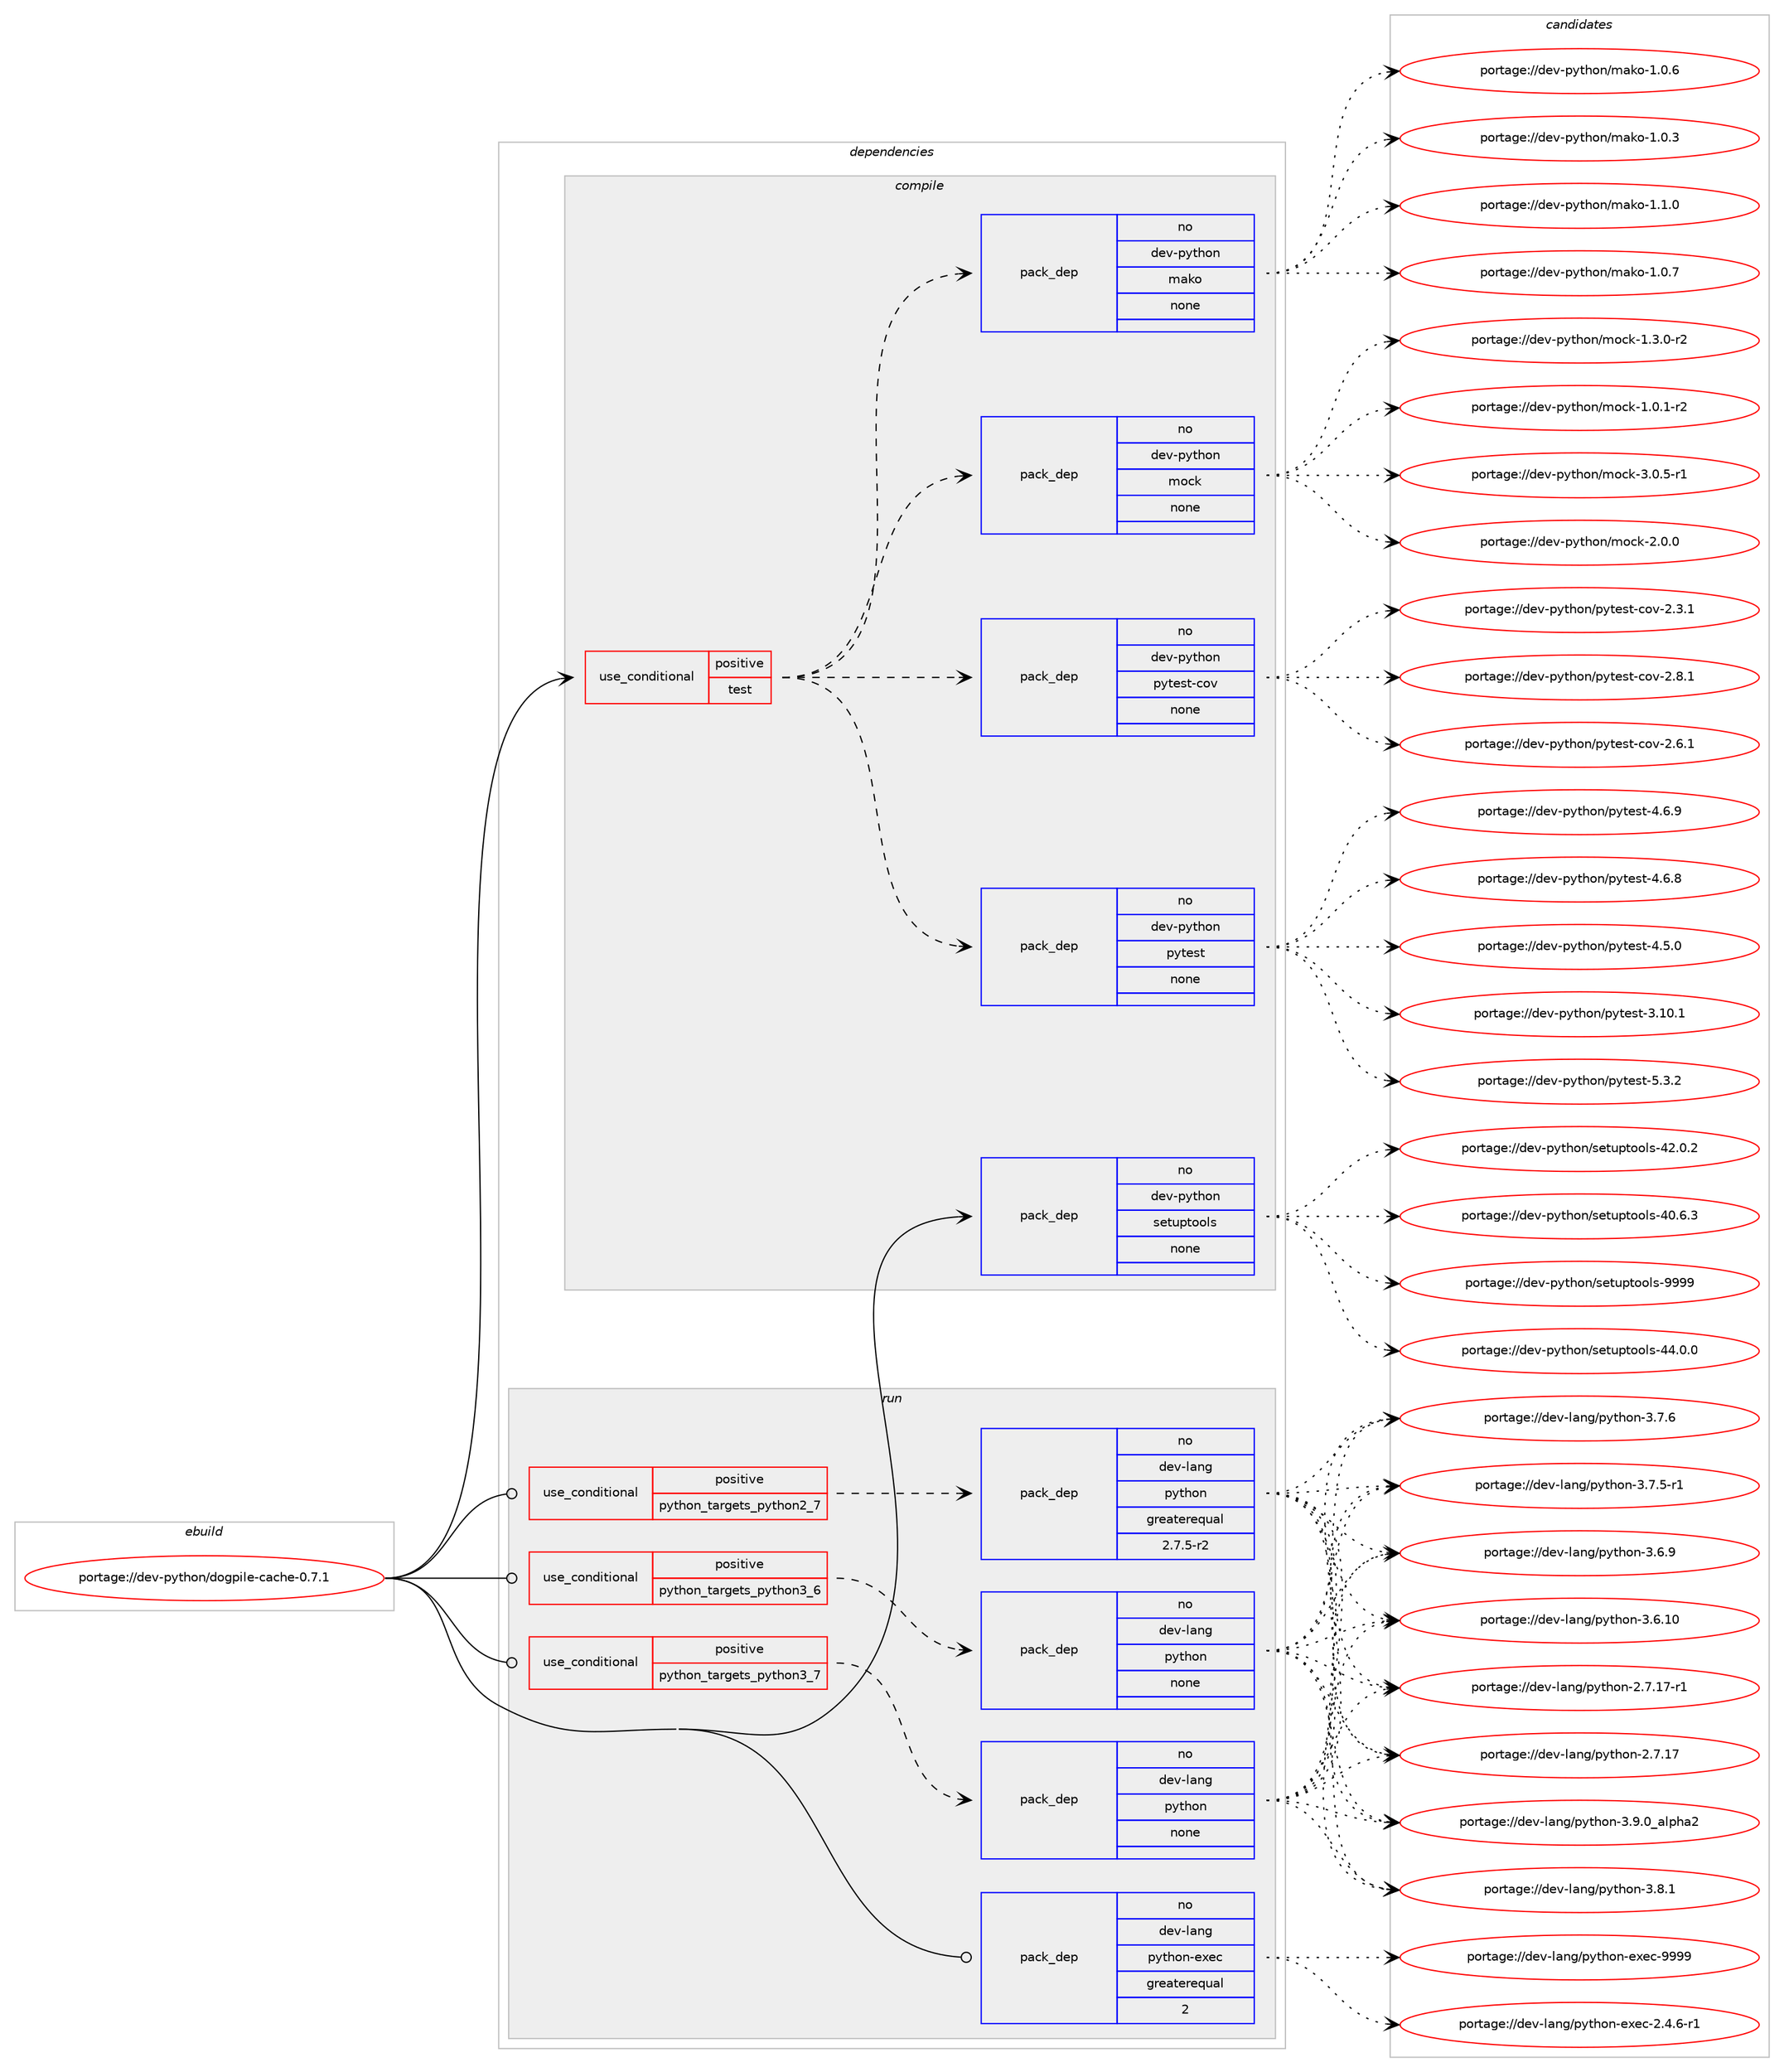 digraph prolog {

# *************
# Graph options
# *************

newrank=true;
concentrate=true;
compound=true;
graph [rankdir=LR,fontname=Helvetica,fontsize=10,ranksep=1.5];#, ranksep=2.5, nodesep=0.2];
edge  [arrowhead=vee];
node  [fontname=Helvetica,fontsize=10];

# **********
# The ebuild
# **********

subgraph cluster_leftcol {
color=gray;
rank=same;
label=<<i>ebuild</i>>;
id [label="portage://dev-python/dogpile-cache-0.7.1", color=red, width=4, href="../dev-python/dogpile-cache-0.7.1.svg"];
}

# ****************
# The dependencies
# ****************

subgraph cluster_midcol {
color=gray;
label=<<i>dependencies</i>>;
subgraph cluster_compile {
fillcolor="#eeeeee";
style=filled;
label=<<i>compile</i>>;
subgraph cond116545 {
dependency463176 [label=<<TABLE BORDER="0" CELLBORDER="1" CELLSPACING="0" CELLPADDING="4"><TR><TD ROWSPAN="3" CELLPADDING="10">use_conditional</TD></TR><TR><TD>positive</TD></TR><TR><TD>test</TD></TR></TABLE>>, shape=none, color=red];
subgraph pack341638 {
dependency463177 [label=<<TABLE BORDER="0" CELLBORDER="1" CELLSPACING="0" CELLPADDING="4" WIDTH="220"><TR><TD ROWSPAN="6" CELLPADDING="30">pack_dep</TD></TR><TR><TD WIDTH="110">no</TD></TR><TR><TD>dev-python</TD></TR><TR><TD>pytest</TD></TR><TR><TD>none</TD></TR><TR><TD></TD></TR></TABLE>>, shape=none, color=blue];
}
dependency463176:e -> dependency463177:w [weight=20,style="dashed",arrowhead="vee"];
subgraph pack341639 {
dependency463178 [label=<<TABLE BORDER="0" CELLBORDER="1" CELLSPACING="0" CELLPADDING="4" WIDTH="220"><TR><TD ROWSPAN="6" CELLPADDING="30">pack_dep</TD></TR><TR><TD WIDTH="110">no</TD></TR><TR><TD>dev-python</TD></TR><TR><TD>pytest-cov</TD></TR><TR><TD>none</TD></TR><TR><TD></TD></TR></TABLE>>, shape=none, color=blue];
}
dependency463176:e -> dependency463178:w [weight=20,style="dashed",arrowhead="vee"];
subgraph pack341640 {
dependency463179 [label=<<TABLE BORDER="0" CELLBORDER="1" CELLSPACING="0" CELLPADDING="4" WIDTH="220"><TR><TD ROWSPAN="6" CELLPADDING="30">pack_dep</TD></TR><TR><TD WIDTH="110">no</TD></TR><TR><TD>dev-python</TD></TR><TR><TD>mock</TD></TR><TR><TD>none</TD></TR><TR><TD></TD></TR></TABLE>>, shape=none, color=blue];
}
dependency463176:e -> dependency463179:w [weight=20,style="dashed",arrowhead="vee"];
subgraph pack341641 {
dependency463180 [label=<<TABLE BORDER="0" CELLBORDER="1" CELLSPACING="0" CELLPADDING="4" WIDTH="220"><TR><TD ROWSPAN="6" CELLPADDING="30">pack_dep</TD></TR><TR><TD WIDTH="110">no</TD></TR><TR><TD>dev-python</TD></TR><TR><TD>mako</TD></TR><TR><TD>none</TD></TR><TR><TD></TD></TR></TABLE>>, shape=none, color=blue];
}
dependency463176:e -> dependency463180:w [weight=20,style="dashed",arrowhead="vee"];
}
id:e -> dependency463176:w [weight=20,style="solid",arrowhead="vee"];
subgraph pack341642 {
dependency463181 [label=<<TABLE BORDER="0" CELLBORDER="1" CELLSPACING="0" CELLPADDING="4" WIDTH="220"><TR><TD ROWSPAN="6" CELLPADDING="30">pack_dep</TD></TR><TR><TD WIDTH="110">no</TD></TR><TR><TD>dev-python</TD></TR><TR><TD>setuptools</TD></TR><TR><TD>none</TD></TR><TR><TD></TD></TR></TABLE>>, shape=none, color=blue];
}
id:e -> dependency463181:w [weight=20,style="solid",arrowhead="vee"];
}
subgraph cluster_compileandrun {
fillcolor="#eeeeee";
style=filled;
label=<<i>compile and run</i>>;
}
subgraph cluster_run {
fillcolor="#eeeeee";
style=filled;
label=<<i>run</i>>;
subgraph cond116546 {
dependency463182 [label=<<TABLE BORDER="0" CELLBORDER="1" CELLSPACING="0" CELLPADDING="4"><TR><TD ROWSPAN="3" CELLPADDING="10">use_conditional</TD></TR><TR><TD>positive</TD></TR><TR><TD>python_targets_python2_7</TD></TR></TABLE>>, shape=none, color=red];
subgraph pack341643 {
dependency463183 [label=<<TABLE BORDER="0" CELLBORDER="1" CELLSPACING="0" CELLPADDING="4" WIDTH="220"><TR><TD ROWSPAN="6" CELLPADDING="30">pack_dep</TD></TR><TR><TD WIDTH="110">no</TD></TR><TR><TD>dev-lang</TD></TR><TR><TD>python</TD></TR><TR><TD>greaterequal</TD></TR><TR><TD>2.7.5-r2</TD></TR></TABLE>>, shape=none, color=blue];
}
dependency463182:e -> dependency463183:w [weight=20,style="dashed",arrowhead="vee"];
}
id:e -> dependency463182:w [weight=20,style="solid",arrowhead="odot"];
subgraph cond116547 {
dependency463184 [label=<<TABLE BORDER="0" CELLBORDER="1" CELLSPACING="0" CELLPADDING="4"><TR><TD ROWSPAN="3" CELLPADDING="10">use_conditional</TD></TR><TR><TD>positive</TD></TR><TR><TD>python_targets_python3_6</TD></TR></TABLE>>, shape=none, color=red];
subgraph pack341644 {
dependency463185 [label=<<TABLE BORDER="0" CELLBORDER="1" CELLSPACING="0" CELLPADDING="4" WIDTH="220"><TR><TD ROWSPAN="6" CELLPADDING="30">pack_dep</TD></TR><TR><TD WIDTH="110">no</TD></TR><TR><TD>dev-lang</TD></TR><TR><TD>python</TD></TR><TR><TD>none</TD></TR><TR><TD></TD></TR></TABLE>>, shape=none, color=blue];
}
dependency463184:e -> dependency463185:w [weight=20,style="dashed",arrowhead="vee"];
}
id:e -> dependency463184:w [weight=20,style="solid",arrowhead="odot"];
subgraph cond116548 {
dependency463186 [label=<<TABLE BORDER="0" CELLBORDER="1" CELLSPACING="0" CELLPADDING="4"><TR><TD ROWSPAN="3" CELLPADDING="10">use_conditional</TD></TR><TR><TD>positive</TD></TR><TR><TD>python_targets_python3_7</TD></TR></TABLE>>, shape=none, color=red];
subgraph pack341645 {
dependency463187 [label=<<TABLE BORDER="0" CELLBORDER="1" CELLSPACING="0" CELLPADDING="4" WIDTH="220"><TR><TD ROWSPAN="6" CELLPADDING="30">pack_dep</TD></TR><TR><TD WIDTH="110">no</TD></TR><TR><TD>dev-lang</TD></TR><TR><TD>python</TD></TR><TR><TD>none</TD></TR><TR><TD></TD></TR></TABLE>>, shape=none, color=blue];
}
dependency463186:e -> dependency463187:w [weight=20,style="dashed",arrowhead="vee"];
}
id:e -> dependency463186:w [weight=20,style="solid",arrowhead="odot"];
subgraph pack341646 {
dependency463188 [label=<<TABLE BORDER="0" CELLBORDER="1" CELLSPACING="0" CELLPADDING="4" WIDTH="220"><TR><TD ROWSPAN="6" CELLPADDING="30">pack_dep</TD></TR><TR><TD WIDTH="110">no</TD></TR><TR><TD>dev-lang</TD></TR><TR><TD>python-exec</TD></TR><TR><TD>greaterequal</TD></TR><TR><TD>2</TD></TR></TABLE>>, shape=none, color=blue];
}
id:e -> dependency463188:w [weight=20,style="solid",arrowhead="odot"];
}
}

# **************
# The candidates
# **************

subgraph cluster_choices {
rank=same;
color=gray;
label=<<i>candidates</i>>;

subgraph choice341638 {
color=black;
nodesep=1;
choice1001011184511212111610411111047112121116101115116455346514650 [label="portage://dev-python/pytest-5.3.2", color=red, width=4,href="../dev-python/pytest-5.3.2.svg"];
choice1001011184511212111610411111047112121116101115116455246544657 [label="portage://dev-python/pytest-4.6.9", color=red, width=4,href="../dev-python/pytest-4.6.9.svg"];
choice1001011184511212111610411111047112121116101115116455246544656 [label="portage://dev-python/pytest-4.6.8", color=red, width=4,href="../dev-python/pytest-4.6.8.svg"];
choice1001011184511212111610411111047112121116101115116455246534648 [label="portage://dev-python/pytest-4.5.0", color=red, width=4,href="../dev-python/pytest-4.5.0.svg"];
choice100101118451121211161041111104711212111610111511645514649484649 [label="portage://dev-python/pytest-3.10.1", color=red, width=4,href="../dev-python/pytest-3.10.1.svg"];
dependency463177:e -> choice1001011184511212111610411111047112121116101115116455346514650:w [style=dotted,weight="100"];
dependency463177:e -> choice1001011184511212111610411111047112121116101115116455246544657:w [style=dotted,weight="100"];
dependency463177:e -> choice1001011184511212111610411111047112121116101115116455246544656:w [style=dotted,weight="100"];
dependency463177:e -> choice1001011184511212111610411111047112121116101115116455246534648:w [style=dotted,weight="100"];
dependency463177:e -> choice100101118451121211161041111104711212111610111511645514649484649:w [style=dotted,weight="100"];
}
subgraph choice341639 {
color=black;
nodesep=1;
choice10010111845112121116104111110471121211161011151164599111118455046564649 [label="portage://dev-python/pytest-cov-2.8.1", color=red, width=4,href="../dev-python/pytest-cov-2.8.1.svg"];
choice10010111845112121116104111110471121211161011151164599111118455046544649 [label="portage://dev-python/pytest-cov-2.6.1", color=red, width=4,href="../dev-python/pytest-cov-2.6.1.svg"];
choice10010111845112121116104111110471121211161011151164599111118455046514649 [label="portage://dev-python/pytest-cov-2.3.1", color=red, width=4,href="../dev-python/pytest-cov-2.3.1.svg"];
dependency463178:e -> choice10010111845112121116104111110471121211161011151164599111118455046564649:w [style=dotted,weight="100"];
dependency463178:e -> choice10010111845112121116104111110471121211161011151164599111118455046544649:w [style=dotted,weight="100"];
dependency463178:e -> choice10010111845112121116104111110471121211161011151164599111118455046514649:w [style=dotted,weight="100"];
}
subgraph choice341640 {
color=black;
nodesep=1;
choice1001011184511212111610411111047109111991074551464846534511449 [label="portage://dev-python/mock-3.0.5-r1", color=red, width=4,href="../dev-python/mock-3.0.5-r1.svg"];
choice100101118451121211161041111104710911199107455046484648 [label="portage://dev-python/mock-2.0.0", color=red, width=4,href="../dev-python/mock-2.0.0.svg"];
choice1001011184511212111610411111047109111991074549465146484511450 [label="portage://dev-python/mock-1.3.0-r2", color=red, width=4,href="../dev-python/mock-1.3.0-r2.svg"];
choice1001011184511212111610411111047109111991074549464846494511450 [label="portage://dev-python/mock-1.0.1-r2", color=red, width=4,href="../dev-python/mock-1.0.1-r2.svg"];
dependency463179:e -> choice1001011184511212111610411111047109111991074551464846534511449:w [style=dotted,weight="100"];
dependency463179:e -> choice100101118451121211161041111104710911199107455046484648:w [style=dotted,weight="100"];
dependency463179:e -> choice1001011184511212111610411111047109111991074549465146484511450:w [style=dotted,weight="100"];
dependency463179:e -> choice1001011184511212111610411111047109111991074549464846494511450:w [style=dotted,weight="100"];
}
subgraph choice341641 {
color=black;
nodesep=1;
choice100101118451121211161041111104710997107111454946494648 [label="portage://dev-python/mako-1.1.0", color=red, width=4,href="../dev-python/mako-1.1.0.svg"];
choice100101118451121211161041111104710997107111454946484655 [label="portage://dev-python/mako-1.0.7", color=red, width=4,href="../dev-python/mako-1.0.7.svg"];
choice100101118451121211161041111104710997107111454946484654 [label="portage://dev-python/mako-1.0.6", color=red, width=4,href="../dev-python/mako-1.0.6.svg"];
choice100101118451121211161041111104710997107111454946484651 [label="portage://dev-python/mako-1.0.3", color=red, width=4,href="../dev-python/mako-1.0.3.svg"];
dependency463180:e -> choice100101118451121211161041111104710997107111454946494648:w [style=dotted,weight="100"];
dependency463180:e -> choice100101118451121211161041111104710997107111454946484655:w [style=dotted,weight="100"];
dependency463180:e -> choice100101118451121211161041111104710997107111454946484654:w [style=dotted,weight="100"];
dependency463180:e -> choice100101118451121211161041111104710997107111454946484651:w [style=dotted,weight="100"];
}
subgraph choice341642 {
color=black;
nodesep=1;
choice10010111845112121116104111110471151011161171121161111111081154557575757 [label="portage://dev-python/setuptools-9999", color=red, width=4,href="../dev-python/setuptools-9999.svg"];
choice100101118451121211161041111104711510111611711211611111110811545525246484648 [label="portage://dev-python/setuptools-44.0.0", color=red, width=4,href="../dev-python/setuptools-44.0.0.svg"];
choice100101118451121211161041111104711510111611711211611111110811545525046484650 [label="portage://dev-python/setuptools-42.0.2", color=red, width=4,href="../dev-python/setuptools-42.0.2.svg"];
choice100101118451121211161041111104711510111611711211611111110811545524846544651 [label="portage://dev-python/setuptools-40.6.3", color=red, width=4,href="../dev-python/setuptools-40.6.3.svg"];
dependency463181:e -> choice10010111845112121116104111110471151011161171121161111111081154557575757:w [style=dotted,weight="100"];
dependency463181:e -> choice100101118451121211161041111104711510111611711211611111110811545525246484648:w [style=dotted,weight="100"];
dependency463181:e -> choice100101118451121211161041111104711510111611711211611111110811545525046484650:w [style=dotted,weight="100"];
dependency463181:e -> choice100101118451121211161041111104711510111611711211611111110811545524846544651:w [style=dotted,weight="100"];
}
subgraph choice341643 {
color=black;
nodesep=1;
choice10010111845108971101034711212111610411111045514657464895971081121049750 [label="portage://dev-lang/python-3.9.0_alpha2", color=red, width=4,href="../dev-lang/python-3.9.0_alpha2.svg"];
choice100101118451089711010347112121116104111110455146564649 [label="portage://dev-lang/python-3.8.1", color=red, width=4,href="../dev-lang/python-3.8.1.svg"];
choice100101118451089711010347112121116104111110455146554654 [label="portage://dev-lang/python-3.7.6", color=red, width=4,href="../dev-lang/python-3.7.6.svg"];
choice1001011184510897110103471121211161041111104551465546534511449 [label="portage://dev-lang/python-3.7.5-r1", color=red, width=4,href="../dev-lang/python-3.7.5-r1.svg"];
choice100101118451089711010347112121116104111110455146544657 [label="portage://dev-lang/python-3.6.9", color=red, width=4,href="../dev-lang/python-3.6.9.svg"];
choice10010111845108971101034711212111610411111045514654464948 [label="portage://dev-lang/python-3.6.10", color=red, width=4,href="../dev-lang/python-3.6.10.svg"];
choice100101118451089711010347112121116104111110455046554649554511449 [label="portage://dev-lang/python-2.7.17-r1", color=red, width=4,href="../dev-lang/python-2.7.17-r1.svg"];
choice10010111845108971101034711212111610411111045504655464955 [label="portage://dev-lang/python-2.7.17", color=red, width=4,href="../dev-lang/python-2.7.17.svg"];
dependency463183:e -> choice10010111845108971101034711212111610411111045514657464895971081121049750:w [style=dotted,weight="100"];
dependency463183:e -> choice100101118451089711010347112121116104111110455146564649:w [style=dotted,weight="100"];
dependency463183:e -> choice100101118451089711010347112121116104111110455146554654:w [style=dotted,weight="100"];
dependency463183:e -> choice1001011184510897110103471121211161041111104551465546534511449:w [style=dotted,weight="100"];
dependency463183:e -> choice100101118451089711010347112121116104111110455146544657:w [style=dotted,weight="100"];
dependency463183:e -> choice10010111845108971101034711212111610411111045514654464948:w [style=dotted,weight="100"];
dependency463183:e -> choice100101118451089711010347112121116104111110455046554649554511449:w [style=dotted,weight="100"];
dependency463183:e -> choice10010111845108971101034711212111610411111045504655464955:w [style=dotted,weight="100"];
}
subgraph choice341644 {
color=black;
nodesep=1;
choice10010111845108971101034711212111610411111045514657464895971081121049750 [label="portage://dev-lang/python-3.9.0_alpha2", color=red, width=4,href="../dev-lang/python-3.9.0_alpha2.svg"];
choice100101118451089711010347112121116104111110455146564649 [label="portage://dev-lang/python-3.8.1", color=red, width=4,href="../dev-lang/python-3.8.1.svg"];
choice100101118451089711010347112121116104111110455146554654 [label="portage://dev-lang/python-3.7.6", color=red, width=4,href="../dev-lang/python-3.7.6.svg"];
choice1001011184510897110103471121211161041111104551465546534511449 [label="portage://dev-lang/python-3.7.5-r1", color=red, width=4,href="../dev-lang/python-3.7.5-r1.svg"];
choice100101118451089711010347112121116104111110455146544657 [label="portage://dev-lang/python-3.6.9", color=red, width=4,href="../dev-lang/python-3.6.9.svg"];
choice10010111845108971101034711212111610411111045514654464948 [label="portage://dev-lang/python-3.6.10", color=red, width=4,href="../dev-lang/python-3.6.10.svg"];
choice100101118451089711010347112121116104111110455046554649554511449 [label="portage://dev-lang/python-2.7.17-r1", color=red, width=4,href="../dev-lang/python-2.7.17-r1.svg"];
choice10010111845108971101034711212111610411111045504655464955 [label="portage://dev-lang/python-2.7.17", color=red, width=4,href="../dev-lang/python-2.7.17.svg"];
dependency463185:e -> choice10010111845108971101034711212111610411111045514657464895971081121049750:w [style=dotted,weight="100"];
dependency463185:e -> choice100101118451089711010347112121116104111110455146564649:w [style=dotted,weight="100"];
dependency463185:e -> choice100101118451089711010347112121116104111110455146554654:w [style=dotted,weight="100"];
dependency463185:e -> choice1001011184510897110103471121211161041111104551465546534511449:w [style=dotted,weight="100"];
dependency463185:e -> choice100101118451089711010347112121116104111110455146544657:w [style=dotted,weight="100"];
dependency463185:e -> choice10010111845108971101034711212111610411111045514654464948:w [style=dotted,weight="100"];
dependency463185:e -> choice100101118451089711010347112121116104111110455046554649554511449:w [style=dotted,weight="100"];
dependency463185:e -> choice10010111845108971101034711212111610411111045504655464955:w [style=dotted,weight="100"];
}
subgraph choice341645 {
color=black;
nodesep=1;
choice10010111845108971101034711212111610411111045514657464895971081121049750 [label="portage://dev-lang/python-3.9.0_alpha2", color=red, width=4,href="../dev-lang/python-3.9.0_alpha2.svg"];
choice100101118451089711010347112121116104111110455146564649 [label="portage://dev-lang/python-3.8.1", color=red, width=4,href="../dev-lang/python-3.8.1.svg"];
choice100101118451089711010347112121116104111110455146554654 [label="portage://dev-lang/python-3.7.6", color=red, width=4,href="../dev-lang/python-3.7.6.svg"];
choice1001011184510897110103471121211161041111104551465546534511449 [label="portage://dev-lang/python-3.7.5-r1", color=red, width=4,href="../dev-lang/python-3.7.5-r1.svg"];
choice100101118451089711010347112121116104111110455146544657 [label="portage://dev-lang/python-3.6.9", color=red, width=4,href="../dev-lang/python-3.6.9.svg"];
choice10010111845108971101034711212111610411111045514654464948 [label="portage://dev-lang/python-3.6.10", color=red, width=4,href="../dev-lang/python-3.6.10.svg"];
choice100101118451089711010347112121116104111110455046554649554511449 [label="portage://dev-lang/python-2.7.17-r1", color=red, width=4,href="../dev-lang/python-2.7.17-r1.svg"];
choice10010111845108971101034711212111610411111045504655464955 [label="portage://dev-lang/python-2.7.17", color=red, width=4,href="../dev-lang/python-2.7.17.svg"];
dependency463187:e -> choice10010111845108971101034711212111610411111045514657464895971081121049750:w [style=dotted,weight="100"];
dependency463187:e -> choice100101118451089711010347112121116104111110455146564649:w [style=dotted,weight="100"];
dependency463187:e -> choice100101118451089711010347112121116104111110455146554654:w [style=dotted,weight="100"];
dependency463187:e -> choice1001011184510897110103471121211161041111104551465546534511449:w [style=dotted,weight="100"];
dependency463187:e -> choice100101118451089711010347112121116104111110455146544657:w [style=dotted,weight="100"];
dependency463187:e -> choice10010111845108971101034711212111610411111045514654464948:w [style=dotted,weight="100"];
dependency463187:e -> choice100101118451089711010347112121116104111110455046554649554511449:w [style=dotted,weight="100"];
dependency463187:e -> choice10010111845108971101034711212111610411111045504655464955:w [style=dotted,weight="100"];
}
subgraph choice341646 {
color=black;
nodesep=1;
choice10010111845108971101034711212111610411111045101120101994557575757 [label="portage://dev-lang/python-exec-9999", color=red, width=4,href="../dev-lang/python-exec-9999.svg"];
choice10010111845108971101034711212111610411111045101120101994550465246544511449 [label="portage://dev-lang/python-exec-2.4.6-r1", color=red, width=4,href="../dev-lang/python-exec-2.4.6-r1.svg"];
dependency463188:e -> choice10010111845108971101034711212111610411111045101120101994557575757:w [style=dotted,weight="100"];
dependency463188:e -> choice10010111845108971101034711212111610411111045101120101994550465246544511449:w [style=dotted,weight="100"];
}
}

}
